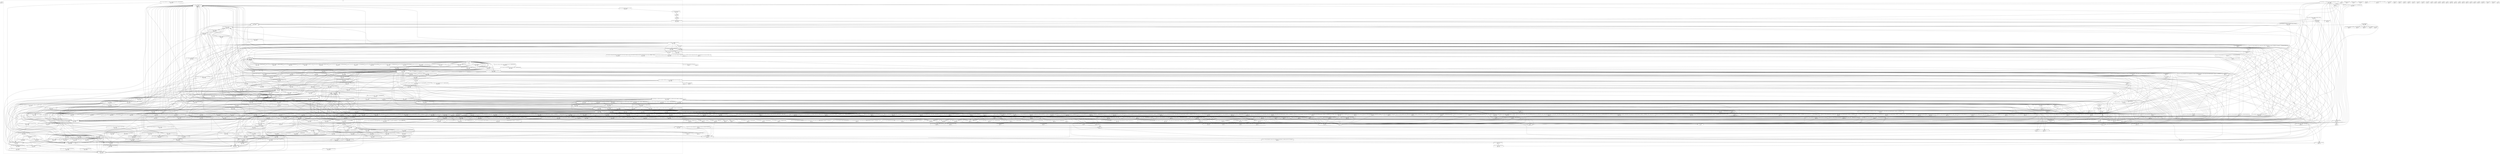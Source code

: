 digraph {
    node [fontname=monospace shape=box]
    0 [label="_init\nmax >= 0\nlocal = ?"]
    1 [label="alloc::raw_vec::RawVec<T,A>::reserve::do_reserve_and_handle::h36e49129a03eb81f\nmax >= 11408\nlocal = 72"]
    2 [label="alloc::raw_vec::RawVec<T,A>::reserve::do_reserve_and_handle::h1c4bd2a6cfea8c97\nmax >= 11408\nlocal = 72"]
    3 [label="alloc::alloc::handle_alloc_error\nmax >= 11408\nlocal = 8"]
    4 [label="alloc::vec::Vec<T,A>::remove::assert_failed\nmax >= 11408\nlocal = 104"]
    5 [label="core::slice::<impl [T]>::copy_from_slice::len_mismatch_fail\nmax >= 11408\nlocal = 104"]
    6 [label="core::str::slice_error_fail\nmax >= 11408\nlocal = 8"]
    7 [label="core::option::expect_failed\nmax >= 11408\nlocal = 8"]
    8 [label="core::slice::index::slice_start_index_len_fail\nmax >= 11408\nlocal = 8"]
    9 [label="core::panicking::panic_fmt\nmax >= 11408\nlocal = 40"]
    10 [label="core::panicking::panic_str_nounwind\nmax >= 11408\nlocal = 104"]
    11 [label="core::panicking::panic_no_unwind\nmax >= 11408\nlocal = 8"]
    12 [label="core::panicking::panic\nmax >= 11408\nlocal = 72"]
    13 [label="core::panicking::panic_bounds_check\nmax >= 11408\nlocal = 104"]
    14 [label="core::slice::index::slice_end_index_len_fail\nmax >= 11408\nlocal = 8"]
    15 [label="core::slice::index::slice_index_order_fail\nmax >= 11408\nlocal = 8"]
    16 [label="core::str::traits::str_index_overflow_fail\nmax >= 11408\nlocal = 56"]
    17 [label="core::result::unwrap_failed\nmax >= 11408\nlocal = 120"]
    18 [label="alloc::raw_vec::RawVec<T,A>::reserve::do_reserve_and_handle::h7c82f202d21c6a81\nmax >= 11408\nlocal = 56"]
    19 [label="alloc::raw_vec::RawVec<T,A>::reserve::do_reserve_and_handle::hac17b197766c3e24\nmax >= 11408\nlocal = 72"]
    20 [label="alloc::raw_vec::RawVec<T,A>::reserve::do_reserve_and_handle::hc50c964d88e1fcd3\nmax >= 11408\nlocal = 72"]
    21 [label="std::sync::once_lock::OnceLock<T>::initialize\nmax >= 11408\nlocal = 40"]
    22 [label="core::slice::sort::heapsort\nmax >= 11408\nlocal = 24"]
    23 [label="core::slice::sort::break_patterns\nmax >= 11408\nlocal = 40"]
    24 [label="core::slice::sort::partial_insertion_sort\nmax >= 11408\nlocal = 72"]
    25 [label="std::sys::common::small_c_string::run_with_cstr_allocating::h47029cc8515edc21\nmax >= 11408\nlocal = 88"]
    26 [label="std::sys::common::small_c_string::run_with_cstr_allocating::h9a3aefaa1af60b79\nmax >= 11408\nlocal = 248"]
    27 [label="std::sys::common::small_c_string::run_with_cstr_allocating::hccb79c6c567336b1\nmax >= 11408\nlocal = 72"]
    28 [label="std::io::buffered::bufwriter::BufWriter<W>::write_all_cold\nmax >= 11408\nlocal = 40"]
    29 [label="std::process::abort\nmax >= 16\nlocal = 8"]
    30 [label="std::sys_common::once::futex::Once::call\nmax >= 11408\nlocal = 184"]
    31 [label="std::thread::ThreadId::new::exhausted\nmax >= 11408\nlocal = 56"]
    32 [label="core::panicking::assert_failed\nmax >= 11408\nlocal = 88"]
    33 [label="std::sys::unix::locks::futex_mutex::Mutex::lock_contended\nmax >= 72\nlocal = 72"]
    34 [label="std::sys::unix::locks::futex_rwlock::RwLock::read_contended\nmax >= 11408\nlocal = 104"]
    35 [label="std::sys::unix::locks::futex_rwlock::RwLock::wake_writer_or_readers\nmax >= 11408\nlocal = 8"]
    36 [label="std::panicking::panic_count::is_zero_slow_path\nmax = 0\nlocal = 0"]
    37 [label="_start\nmax >= 0\nlocal = ?"]
    38 [label="deregister_tm_clones\nmax >= 0\nlocal = ?"]
    39 [label="register_tm_clones\nmax >= 0\nlocal = ?"]
    40 [label="__do_global_dtors_aux\nmax >= 0\nlocal = ?"]
    41 [label="frame_dummy\nmax >= 0\nlocal = ?"]
    42 [label="microcontroller::foo\nmax >= 11464\nlocal = 56"]
    43 [label="main\nmax >= 11528\nlocal = 8"]
    44 [label="microcontroller::__cortex_m_rt_main\nmax >= 11520\nlocal = 56"]
    45 [label="__rust_alloc\nmax >= 8\nlocal = 8"]
    46 [label="__rust_alloc_error_handler\nmax >= 11408\nlocal = 8"]
    47 [label="alloc::raw_vec::RawVec<T,A>::reserve_for_push::h0fe5c4d51fb598af\nmax >= 11408\nlocal = 72"]
    48 [label="alloc::raw_vec::finish_grow::h9110f896855b326d\nmax >= 56\nlocal = 56"]
    49 [label="addr2line::path_push\nmax >= 11408\nlocal = 56"]
    50 [label="alloc::raw_vec::capacity_overflow\nmax >= 11408\nlocal = 56"]
    51 [label="alloc::raw_vec::finish_grow::hc1b85e927d427dc6\nmax >= 56\nlocal = 56"]
    52 [label="alloc::raw_vec::RawVec<T,A>::reserve_for_push::h7f7fb77b57ac68b5\nmax >= 11408\nlocal = 72"]
    53 [label="alloc::alloc::handle_alloc_error::rt_error\nmax >= 11408\nlocal = 8"]
    54 [label="__rg_oom\nmax >= 11408\nlocal = 8"]
    55 [label="alloc::string::String::from_utf8_lossy\nmax >= 11408\nlocal = 152"]
    56 [label="core::fmt::num::<impl core::fmt::LowerHex for u64>::fmt\nmax >= 11408\nlocal = 136"]
    57 [label="<core::cell::BorrowMutError as core::fmt::Debug>::fmt\nmax >= 11408\nlocal = 0"]
    58 [label="core::ffi::c_str::CStr::from_bytes_with_nul\nmax >= 11408\nlocal = 8"]
    59 [label="core::unicode::unicode_data::grapheme_extend::lookup\nmax >= 11408\nlocal = 8"]
    60 [label="core::str::slice_error_fail_rt\nmax >= 11408\nlocal = 216"]
    61 [label="<core::fmt::builders::PadAdapter as core::fmt::Write>::write_str\nmax >= 11408\nlocal = 168"]
    62 [label="core::fmt::Write::write_char::h4bdb9e0bc57a10bb\nmax >= 11408\nlocal = 8"]
    63 [label="core::fmt::Write::write_fmt::h2df8348828b3c4f3\nmax >= 11408\nlocal = 72"]
    64 [label="<&mut W as core::fmt::Write>::write_str::hcd4131971a445834\nmax >= 11408\nlocal = 0"]
    65 [label="<&mut W as core::fmt::Write>::write_char::h98ee350c3e365b6e\nmax >= 11408\nlocal = 8"]
    66 [label="<&mut W as core::fmt::Write>::write_fmt::h89a539141d589008\nmax >= 11408\nlocal = 72"]
    67 [label="core::str::count::do_count_chars\nmax = 48\nlocal = 48"]
    68 [label="<core::num::error::ParseIntError as core::fmt::Debug>::fmt\nmax >= 11408\nlocal = 88"]
    69 [label="core::str::converts::from_utf8\nmax = 24\nlocal = 24"]
    70 [label="<T as core::any::Any>::type_id::h590003a154429f55\nmax = 0\nlocal = 0"]
    71 [label="core::panicking::panic_str\nmax >= 11408\nlocal = 24"]
    72 [label="core::panicking::panic_display\nmax >= 11408\nlocal = 72"]
    73 [label="<core::panic::panic_info::PanicInfo as core::fmt::Display>::fmt\nmax >= 11408\nlocal = 152"]
    74 [label="core::slice::memchr::memchr_aligned\nmax >= 11408\nlocal = 24"]
    75 [label="core::fmt::num::imp::<impl core::fmt::Display for i32>::fmt\nmax >= 11408\nlocal = 56"]
    76 [label="core::fmt::num::imp::<impl core::fmt::Display for u32>::fmt\nmax >= 11408\nlocal = 40"]
    77 [label="core::fmt::num::imp::<impl core::fmt::Display for u64>::fmt\nmax >= 11408\nlocal = 40"]
    78 [label="core::fmt::num::imp::<impl core::fmt::Display for usize>::fmt\nmax >= 11408\nlocal = 40"]
    79 [label="<core::ops::range::Range<Idx> as core::fmt::Debug>::fmt\nmax >= 11408\nlocal = 152"]
    80 [label="core::slice::index::slice_start_index_len_fail_rt\nmax >= 11408\nlocal = 104"]
    81 [label="core::panicking::assert_failed_inner\nmax >= 11408\nlocal = 216"]
    82 [label="core::slice::index::slice_end_index_len_fail_rt\nmax >= 11408\nlocal = 104"]
    83 [label="core::slice::index::slice_index_order_fail_rt\nmax >= 11408\nlocal = 104"]
    84 [label="core::str::pattern::StrSearcher::new\nmax >= 11408\nlocal = 72"]
    85 [label="core::ops::function::FnOnce::call_once\nmax = 0\nlocal = 0"]
    86 [label="core::fmt::write\nmax >= 11408\nlocal = 120"]
    87 [label="<core::fmt::Arguments as core::fmt::Display>::fmt\nmax >= 11408\nlocal = 56"]
    88 [label="core::fmt::Formatter::pad_integral\nmax >= 11408\nlocal = 104"]
    89 [label="core::fmt::Formatter::pad_integral::write_prefix\nmax >= 11408\nlocal = 40"]
    90 [label="core::fmt::Formatter::pad\nmax >= 11408\nlocal = 72"]
    91 [label="<&T as core::fmt::Debug>::fmt::haf905d37ffbff97d\nmax >= 11408\nlocal = 0"]
    92 [label="core::fmt::Formatter::debug_tuple_field1_finish\nmax >= 11408\nlocal = 168"]
    93 [label="<char as core::fmt::Debug>::fmt\nmax >= 11408\nlocal = 56"]
    94 [label="<char as core::fmt::Display>::fmt\nmax >= 11408\nlocal = 8"]
    95 [label="<core::fmt::Error as core::fmt::Debug>::fmt\nmax >= 11408\nlocal = 0"]
    96 [label="<&T as core::fmt::Display>::fmt::h1bbdba98d372c13c\nmax >= 11408\nlocal = 0"]
    97 [label="<&T as core::fmt::Display>::fmt::h9763b0f888de61b9\nmax >= 11408\nlocal = 0"]
    98 [label="<&T as core::fmt::Display>::fmt::hef733b5ff7cff0ba\nmax >= 11408\nlocal = 56"]
    99 [label="core::unicode::printable::is_printable\nmax >= 11408\nlocal = 8"]
    100 [label="core::unicode::printable::check\nmax >= 11408\nlocal = 24"]
    101 [label="<core::str::lossy::Utf8Chunks as core::iter::traits::iterator::Iterator>::next\nmax = 16\nlocal = 16"]
    102 [label="core::ptr::drop_in_place<gimli::read::abbrev::Abbreviation>\nmax >= 0\nlocal = 0"]
    103 [label="gimli::read::unit::allow_section_offset\nmax = 0\nlocal = 0"]
    104 [label="core::ptr::drop_in_place<alloc::collections::btree::mem::replace::PanicGuard>\nmax = 0\nlocal = 0"]
    105 [label="core::ptr::drop_in_place<alloc::boxed::Box<alloc::collections::btree::node::LeafNode<u64,gimli::read::abbrev::Abbreviation>>>\nmax >= 0\nlocal = 0"]
    106 [label="core::ptr::drop_in_place<(u64,gimli::read::abbrev::Abbreviation)>\nmax >= 0\nlocal = 0"]
    107 [label="alloc::raw_vec::finish_grow::h190038aeb7632f38\nmax >= 56\nlocal = 56"]
    108 [label="alloc::raw_vec::RawVec<T,A>::reserve_for_push::hd7d16d8d4127f535\nmax >= 11408\nlocal = 72"]
    109 [label="<gimli::read::abbrev::Attributes as core::ops::deref::Deref>::deref\nmax >= 11408\nlocal = 8"]
    110 [label="miniz_oxide::inflate::core::decompress\nmax >= 11408\nlocal = 280"]
    111 [label="miniz_oxide::inflate::core::apply_match\nmax >= 11408\nlocal = 8"]
    112 [label="miniz_oxide::inflate::core::transfer\nmax >= 11408\nlocal = 24"]
    113 [label="miniz_oxide::inflate::core::init_tree\nmax >= 11408\nlocal = 264"]
    114 [label="panic_unwind::real_imp::panic::exception_cleanup\nmax >= 11552\nlocal = 8"]
    115 [label="core::ptr::drop_in_place<panic_unwind::real_imp::Exception>\nmax >= 11408\nlocal = 24"]
    116 [label="core::ptr::drop_in_place<alloc::boxed::Box<panic_unwind::real_imp::Exception>>\nmax >= 11408\nlocal = 24"]
    117 [label="rustc_demangle::v0::Printer::print_path\nmax >= 11408\nlocal = 152"]
    118 [label="rustc_demangle::v0::Printer::print_backref::hf36512f7f0419140\nmax >= 11408\nlocal = 56"]
    119 [label="rustc_demangle::v0::Printer::print_sep_list::h3a7df39366650a74\nmax >= 11408\nlocal = 40"]
    120 [label="rustc_demangle::v0::Parser::integer_62\nmax = 8\nlocal = 8"]
    121 [label="rustc_demangle::v0::Printer::skipping_printing\nmax >= 11408\nlocal = 24"]
    122 [label="rustc_demangle::v0::Printer::print_type\nmax >= 11408\nlocal = 56"]
    123 [label="rustc_demangle::v0::Parser::namespace\nmax = 0\nlocal = 0"]
    124 [label="rustc_demangle::v0::Parser::disambiguator\nmax = 32\nlocal = 24"]
    125 [label="rustc_demangle::v0::Parser::ident\nmax >= 11408\nlocal = 8"]
    126 [label="<rustc_demangle::v0::Ident as core::fmt::Display>::fmt\nmax >= 11408\nlocal = 632"]
    127 [label="rustc_demangle::v0::Printer::in_binder::hec7719f1ee5b5f14\nmax >= 11408\nlocal = 56"]
    128 [label="rustc_demangle::v0::Printer::print_backref::hc554e4e7d344a4d2\nmax >= 11408\nlocal = 56"]
    129 [label="rustc_demangle::v0::Printer::in_binder::h26a2a4831ba0cb56\nmax >= 11408\nlocal = 56"]
    130 [label="rustc_demangle::v0::Printer::eat\nmax = 0\nlocal = 0"]
    131 [label="rustc_demangle::v0::Printer::print_lifetime_from_index\nmax >= 11408\nlocal = 88"]
    132 [label="rustc_demangle::v0::Printer::print_sep_list::h0e9a7382fb3b688a\nmax >= 11408\nlocal = 40"]
    133 [label="rustc_demangle::v0::Printer::print_const\nmax >= 11408\nlocal = 56"]
    134 [label="rustc_demangle::v0::Printer::print_const_uint\nmax >= 11408\nlocal = 88"]
    135 [label="rustc_demangle::v0::Printer::print_backref::h548e65211749ae9a\nmax >= 11408\nlocal = 56"]
    136 [label="rustc_demangle::v0::Parser::next\nmax = 0\nlocal = 0"]
    137 [label="rustc_demangle::v0::Printer::print_sep_list::h3289e49d30d83dfe\nmax >= 11408\nlocal = 120"]
    138 [label="rustc_demangle::v0::Printer::print_sep_list::h93b8929ddd17de71\nmax >= 11408\nlocal = 40"]
    139 [label="rustc_demangle::v0::Printer::print_sep_list::h59cbeb4875f8cedc\nmax >= 11408\nlocal = 40"]
    140 [label="rustc_demangle::v0::Printer::print_const_str_literal\nmax >= 11408\nlocal = 120"]
    141 [label="rustc_demangle::v0::Parser::hex_nibbles\nmax >= 11408\nlocal = 8"]
    142 [label="rustc_demangle::v0::HexNibbles::try_parse_uint\nmax >= 11408\nlocal = 232"]
    143 [label="rustc_demangle::v0::Printer::print_quoted_escaped_chars\nmax >= 11408\nlocal = 72"]
    144 [label="<core::iter::sources::from_fn::FromFn<F> as core::iter::traits::iterator::Iterator>::next\nmax >= 11408\nlocal = 168"]
    145 [label="core::str::count::count_chars\nmax = 48\nlocal = 0"]
    146 [label="rustc_demangle::v0::Printer::print_dyn_trait\nmax >= 11408\nlocal = 120"]
    147 [label="rustc_demangle::v0::Printer::print_path_maybe_open_generics\nmax >= 11408\nlocal = 72"]
    148 [label="rustc_demangle::v0::Printer::print_generic_arg\nmax >= 11408\nlocal = 40"]
    149 [label="rustc_demangle::v0::Printer::print_type::{{closure}}\nmax >= 11408\nlocal = 200"]
    150 [label="core::str::iter::SplitInternal<P>::next\nmax >= 11408\nlocal = 72"]
    151 [label="<() as core::fmt::Debug>::fmt\nmax >= 11408\nlocal = 0"]
    152 [label="<&T as core::fmt::Display>::fmt::h9e258ba42fb59b6a\nmax >= 11408\nlocal = 168"]
    153 [label="<rustc_demangle::SizeLimitExhausted as core::fmt::Debug>::fmt\nmax >= 11408\nlocal = 0"]
    154 [label="<&mut W as core::fmt::Write>::write_str::hecbb674d2aa2ba65\nmax >= 11408\nlocal = 0"]
    155 [label="<&mut W as core::fmt::Write>::write_char::h7c8ae46f106cbadf\nmax >= 11408\nlocal = 8"]
    156 [label="<&mut W as core::fmt::Write>::write_fmt::h05bc94fe4bdf202b\nmax >= 11408\nlocal = 72"]
    157 [label="<&T as core::fmt::Debug>::fmt::h26e0507552ebe7a6\nmax >= 11408\nlocal = 136"]
    158 [label="<&T as core::fmt::Debug>::fmt::h26fc9e5d8c068b49\nmax >= 11408\nlocal = 120"]
    159 [label="<&mut T as core::fmt::Debug>::fmt\nmax >= 11408\nlocal = 168"]
    160 [label="alloc::collections::btree::search::<impl alloc::collections::btree::node::NodeRef<BorrowType,K,V,alloc::collections::btree::node::marker::LeafOrInternal>>::search_tree\nmax = 0\nlocal = 0"]
    161 [label="alloc::raw_vec::RawVec<T,A>::allocate_in\nmax >= 11408\nlocal = 24"]
    162 [label="alloc::raw_vec::RawVec<T,A>::reserve_for_push::h0b2d41189b825f5e\nmax >= 11408\nlocal = 72"]
    163 [label="alloc::raw_vec::RawVec<T,A>::reserve_for_push::h0cca32ac08a6250b\nmax >= 11408\nlocal = 72"]
    164 [label="alloc::raw_vec::RawVec<T,A>::reserve_for_push::h0da710bae1a09a5d\nmax >= 11408\nlocal = 72"]
    165 [label="alloc::raw_vec::RawVec<T,A>::reserve_for_push::h26ca01d2a920031e\nmax >= 11408\nlocal = 72"]
    166 [label="alloc::raw_vec::RawVec<T,A>::reserve_for_push::h3781c4658f7a3cbb\nmax >= 11408\nlocal = 72"]
    167 [label="alloc::raw_vec::RawVec<T,A>::reserve_for_push::h4bac86e8d2af1316\nmax >= 11408\nlocal = 72"]
    168 [label="alloc::raw_vec::RawVec<T,A>::reserve_for_push::h57cd82e963fcca36\nmax >= 11480\nlocal = 72"]
    169 [label="alloc::raw_vec::RawVec<T,A>::reserve_for_push::h657ebd7e04ce54e2\nmax >= 11408\nlocal = 72"]
    170 [label="alloc::raw_vec::RawVec<T,A>::reserve_for_push::hb5dd487f8e23b19a\nmax >= 11408\nlocal = 72"]
    171 [label="alloc::raw_vec::RawVec<T,A>::reserve_for_push::hb7fcd15b842ce237\nmax >= 11408\nlocal = 72"]
    172 [label="alloc::raw_vec::RawVec<T,A>::reserve_for_push::hd623e7b8b2d427de\nmax >= 11408\nlocal = 72"]
    173 [label="core::option::Option<&T>::cloned\nmax = 0\nlocal = 0"]
    174 [label="gimli::read::aranges::DebugAranges<R>::header\nmax = 144\nlocal = 24"]
    175 [label="gimli::read::aranges::ArangeHeader<R,Offset>::parse\nmax = 120\nlocal = 88"]
    176 [label="gimli::read::aranges::ArangeEntryIter<R>::next\nmax = 104\nlocal = 88"]
    177 [label="std::backtrace_rs::symbolize::gimli::stash::Stash::allocate\nmax >= 11408\nlocal = 40"]
    178 [label="alloc::sync::Arc<T>::drop_slow::h05c3d540325ac690\nmax >= 8\nlocal = 8"]
    179 [label="alloc::sync::Arc<T>::drop_slow::h283671f02b6246d7\nmax >= 0\nlocal = 0"]
    180 [label="core::ptr::drop_in_place<std::io::error::Error>::h64d1dcbb94c646a0.1168\nmax >= 11408\nlocal = 24"]
    181 [label="alloc::alloc::box_free::h41901c19036f3af5.1169\nmax >= 0\nlocal = 0"]
    182 [label="alloc::sync::Arc<T>::drop_slow::hdf26ee12f52b1480\nmax >= 8\nlocal = 8"]
    183 [label="alloc::sync::Arc<T>::drop_slow::he11561cbe4432cdf\nmax >= 8\nlocal = 8"]
    184 [label="<std::io::stdio::StdoutRaw as std::io::Write>::write_all\nmax >= 11408\nlocal = 56"]
    185 [label="core::ptr::drop_in_place<core::cell::RefMut<std::io::buffered::linewriter::LineWriter<std::io::stdio::StdoutRaw>>>\nmax = 0\nlocal = 0"]
    186 [label="core::ptr::drop_in_place<std::io::stdio::StdoutLock>\nmax >= 0\nlocal = 0"]
    187 [label="core::ptr::drop_in_place<std::io::Write::write_fmt::Adapter<std::io::stdio::StdoutLock>>\nmax >= 11408\nlocal = 24"]
    188 [label="std::io::stdio::_print\nmax >= 11408\nlocal = 168"]
    189 [label="std::sys::unix::fs::try_statx\nmax >= 296\nlocal = 296"]
    190 [label="std::sys::unix::fs::File::open_c\nmax >= 56\nlocal = 56"]
    191 [label="<T as core::any::Any>::type_id::h14df34c32cea24a7\nmax = 0\nlocal = 0"]
    192 [label="<*mut T as core::fmt::Debug>::fmt\nmax >= 11408\nlocal = 168"]
    193 [label="core::ptr::drop_in_place<gimli::read::abbrev::Attributes>\nmax >= 0\nlocal = 0"]
    194 [label="core::ptr::drop_in_place<gimli::read::abbrev::Abbreviations>\nmax >= 11408\nlocal = 40"]
    195 [label="std::path::Components::as_path\nmax >= 11408\nlocal = 200"]
    196 [label="std::path::Components::include_cur_dir\nmax >= 11408\nlocal = 8"]
    197 [label="std::path::Components::parse_next_component_back\nmax >= 11408\nlocal = 40"]
    198 [label="<std::path::Components as core::iter::traits::iterator::Iterator>::next\nmax >= 11408\nlocal = 72"]
    199 [label="<std::path::Components as core::iter::traits::double_ended::DoubleEndedIterator>::next_back\nmax >= 11408\nlocal = 216"]
    200 [label="std::path::PathBuf::push::h1a9bf8079e137fee\nmax >= 11408\nlocal = 8"]
    201 [label="std::path::PathBuf::push::h7d8b24751c771554\nmax >= 11408\nlocal = 8"]
    202 [label="std::path::PathBuf::push::hb5fa75d5c04ed561\nmax >= 11408\nlocal = 40"]
    203 [label="std::path::Path::parent\nmax >= 11408\nlocal = 120"]
    204 [label="std::path::Path::_strip_prefix\nmax >= 11408\nlocal = 392"]
    205 [label="std::path::Path::is_file\nmax >= 11408\nlocal = 200"]
    206 [label="std::path::Path::is_dir\nmax >= 11408\nlocal = 200"]
    207 [label="<std::path::StripPrefixError as core::fmt::Debug>::fmt\nmax >= 11408\nlocal = 8"]
    208 [label="core::iter::traits::iterator::Iterator::eq\nmax >= 11408\nlocal = 328"]
    209 [label="core::slice::sort::recurse\nmax >= 11408\nlocal = 456"]
    210 [label="core::ptr::drop_in_place<core::slice::sort::CopyOnDrop<std::backtrace_rs::symbolize::gimli::elf::ParsedSym>>\nmax = 0\nlocal = 0"]
    211 [label="std::alloc::default_alloc_error_hook\nmax >= 11408\nlocal = 104"]
    212 [label="rust_oom\nmax >= 11408\nlocal = 8"]
    213 [label="core::ops::function::FnOnce::call_once{{vtable.shim}}::hfd390df0392dbf23\nmax >= 11408\nlocal = 0"]
    214 [label="std::sys_common::backtrace::_print_fmt::{{closure}}::hbd8899d336e1d05a\nmax >= 11408\nlocal = 184"]
    215 [label="core::ptr::drop_in_place<std::backtrace_rs::print::BacktraceFrameFmt>\nmax = 0\nlocal = 0"]
    216 [label="std::sys_common::backtrace::_print_fmt::{{closure}}::{{closure}}\nmax >= 11408\nlocal = 232"]
    217 [label="core::str::pattern::Pattern::is_contained_in\nmax >= 11408\nlocal = 184"]
    218 [label="std::backtrace_rs::symbolize::SymbolName::new\nmax >= 11408\nlocal = 216"]
    219 [label="<std::backtrace_rs::symbolize::SymbolName as core::fmt::Display>::fmt\nmax >= 11408\nlocal = 152"]
    220 [label="core::ptr::drop_in_place<alloc::vec::Vec<(gimli::common::DebugInfoOffset,gimli::common::DebugArangesOffset)>>\nmax >= 0\nlocal = 0"]
    221 [label="core::ptr::drop_in_place<alloc::vec::Vec<addr2line::LineSequence>>\nmax >= 40\nlocal = 40"]
    222 [label="core::ptr::drop_in_place<alloc::vec::Vec<addr2line::UnitRange>>\nmax >= 0\nlocal = 0"]
    223 [label="<&T as core::fmt::Debug>::fmt::hc84caef91f0d3073\nmax >= 11408\nlocal = 136"]
    224 [label="<&T as core::fmt::Debug>::fmt::hd209bfa036161cba\nmax >= 11408\nlocal = 0"]
    225 [label="gimli::read::rnglists::RangeLists<R>::get_offset\nmax = 80\nlocal = 56"]
    226 [label="gimli::read::rnglists::RngListIter<R>::next\nmax = 144\nlocal = 104"]
    227 [label="object::read::util::StringTable<R>::get\nmax = 0\nlocal = 0"]
    228 [label="std::io::Write::write_fmt\nmax >= 11408\nlocal = 88"]
    229 [label="core::ptr::drop_in_place<alloc::ffi::c_str::CString>\nmax >= 0\nlocal = 0"]
    230 [label="<std::io::error::Error as core::fmt::Display>::fmt\nmax >= 11408\nlocal = 264"]
    231 [label="<alloc::string::String as core::fmt::Display>::fmt\nmax >= 11408\nlocal = 0"]
    232 [label="std::io::Write::write_all\nmax >= 11408\nlocal = 56"]
    233 [label="std::backtrace_rs::backtrace::libunwind::trace::trace_fn\nmax >= 11448\nlocal = 40"]
    234 [label="gimli::read::dwarf::Dwarf<R>::attr_string\nmax = 80\nlocal = 56"]
    235 [label="core::ptr::drop_in_place<alloc::sync::ArcInner<gimli::read::dwarf::Dwarf<gimli::read::endian_slice::EndianSlice<gimli::endianity::LittleEndian>>>>\nmax >= 8\nlocal = 0"]
    236 [label="<alloc::collections::btree::map::BTreeMap<K,V,A> as core::ops::drop::Drop>::drop\nmax >= 11408\nlocal = 72"]
    237 [label="addr2line::ResUnit<R>::render_file\nmax >= 11408\nlocal = 168"]
    238 [label="core::ptr::drop_in_place<alloc::borrow::Cow<str>>\nmax >= 0\nlocal = 0"]
    239 [label="addr2line::ResDwarf<R>::parse\nmax >= 11408\nlocal = 3592"]
    240 [label="core::ptr::drop_in_place<alloc::raw_vec::RawVec<addr2line::ResUnit<gimli::read::endian_slice::EndianSlice<gimli::endianity::LittleEndian>>>>\nmax >= 0\nlocal = 0"]
    241 [label="core::ptr::drop_in_place<core::option::Option<gimli::read::line::IncompleteLineProgram<gimli::read::endian_slice::EndianSlice<gimli::endianity::LittleEndian>,usize>>>\nmax >= 8\nlocal = 8"]
    242 [label="core::ptr::drop_in_place<gimli::read::dwarf::Unit<gimli::read::endian_slice::EndianSlice<gimli::endianity::LittleEndian>,usize>>\nmax >= 11408\nlocal = 40"]
    243 [label="core::ptr::drop_in_place<addr2line::lazy::LazyCell<core::result::Result<addr2line::Lines,gimli::read::Error>>>\nmax >= 40\nlocal = 40"]
    244 [label="core::ptr::drop_in_place<addr2line::ResUnit<gimli::read::endian_slice::EndianSlice<gimli::endianity::LittleEndian>>>\nmax >= 11408\nlocal = 24"]
    245 [label="core::ptr::drop_in_place<alloc::vec::Vec<addr2line::ResUnit<gimli::read::endian_slice::EndianSlice<gimli::endianity::LittleEndian>>>>\nmax >= 11408\nlocal = 40"]
    246 [label="core::ptr::drop_in_place<alloc::sync::Arc<gimli::read::dwarf::Dwarf<gimli::read::endian_slice::EndianSlice<gimli::endianity::LittleEndian>>>>\nmax >= 8\nlocal = 0"]
    247 [label="core::ptr::drop_in_place<addr2line::lazy::LazyCell<core::result::Result<addr2line::function::Functions<gimli::read::endian_slice::EndianSlice<gimli::endianity::LittleEndian>>,gimli::read::Error>>>\nmax >= 40\nlocal = 40"]
    248 [label="std::sys::unix::decode_error_kind\nmax = 0\nlocal = 0"]
    249 [label="std::sys::unix::abort_internal\nmax >= 8\nlocal = 8"]
    250 [label="std::backtrace_rs::symbolize::gimli::libs_dl_iterate_phdr::callback\nmax >= 11968\nlocal = 488"]
    251 [label="core::ptr::drop_in_place<std::backtrace_rs::symbolize::gimli::Library>\nmax >= 8\nlocal = 8"]
    252 [label="<&mut W as core::fmt::Write>::write_str::hd54d1e20174fb8dc\nmax >= 11408\nlocal = 40"]
    253 [label="<&mut W as core::fmt::Write>::write_char::h4821b38a2819c707\nmax >= 11408\nlocal = 40"]
    254 [label="<&mut W as core::fmt::Write>::write_fmt::h9c726c3aad019d12\nmax >= 11408\nlocal = 72"]
    255 [label="alloc::ffi::c_str::CString::new\nmax >= 11408\nlocal = 136"]
    256 [label="gimli::read::addr::DebugAddr<R>::get_address\nmax = 40\nlocal = 24"]
    257 [label="core::ptr::drop_in_place<alloc::vec::Vec<&addr2line::function::InlinedFunction<gimli::read::endian_slice::EndianSlice<gimli::endianity::LittleEndian>>>>\nmax >= 0\nlocal = 0"]
    258 [label="addr2line::function::Function<R>::parse_children\nmax >= 11408\nlocal = 440"]
    259 [label="addr2line::function::name_attr\nmax >= 11408\nlocal = 24"]
    260 [label="core::ptr::drop_in_place<alloc::boxed::Box<[addr2line::function::InlinedFunction<gimli::read::endian_slice::EndianSlice<gimli::endianity::LittleEndian>>]>>\nmax >= 0\nlocal = 0"]
    261 [label="core::ptr::drop_in_place<alloc::vec::Vec<addr2line::function::InlinedFunction<gimli::read::endian_slice::EndianSlice<gimli::endianity::LittleEndian>>>>\nmax >= 0\nlocal = 0"]
    262 [label="addr2line::function::name_entry\nmax >= 11408\nlocal = 232"]
    263 [label="core::ptr::drop_in_place<(gimli::read::unit::UnitOffset,addr2line::lazy::LazyCell<core::result::Result<addr2line::function::Function<gimli::read::endian_slice::EndianSlice<gimli::endianity::LittleEndian>>,gimli::read::Error>>)>\nmax >= 8\nlocal = 8"]
    264 [label="core::ptr::drop_in_place<alloc::boxed::Box<[(gimli::read::unit::UnitOffset,addr2line::lazy::LazyCell<core::result::Result<addr2line::function::Function<gimli::read::endian_slice::EndianSlice<gimli::endianity::LittleEndian>>,gimli::read::Error>>)]>>\nmax >= 40\nlocal = 40"]
    265 [label="core::ptr::drop_in_place<alloc::vec::Vec<(gimli::read::unit::UnitOffset,addr2line::lazy::LazyCell<core::result::Result<addr2line::function::Function<gimli::read::endian_slice::EndianSlice<gimli::endianity::LittleEndian>>,gimli::read::Error>>)>>\nmax >= 40\nlocal = 40"]
    266 [label="core::ptr::drop_in_place<alloc::string::String>::h9d8d742738c70de6.1693\nmax >= 0\nlocal = 0"]
    267 [label="__rust_drop_panic\nmax >= 11544\nlocal = 136"]
    268 [label="core::ptr::drop_in_place<core::option::Option<std::thread::Thread>>\nmax >= 8\nlocal = 0"]
    269 [label="std::panicking::default_hook::{{closure}}\nmax >= 11408\nlocal = 136"]
    270 [label="rust_begin_unwind\nmax >= 11408\nlocal = 24"]
    271 [label="<std::panicking::begin_panic_handler::PanicPayload as core::panic::BoxMeUp>::take_box\nmax >= 11408\nlocal = 104"]
    272 [label="<T as core::any::Any>::type_id::h513d4183332ce029\nmax = 0\nlocal = 0"]
    273 [label="<std::panicking::begin_panic_handler::PanicPayload as core::panic::BoxMeUp>::get\nmax >= 11408\nlocal = 88"]
    274 [label="<std::panicking::begin_panic_handler::StrPanicPayload as core::panic::BoxMeUp>::take_box\nmax >= 11408\nlocal = 24"]
    275 [label="<std::panicking::begin_panic_handler::StrPanicPayload as core::panic::BoxMeUp>::get\nmax = 0\nlocal = 0"]
    276 [label="std::panicking::rust_panic_with_hook\nmax >= 11408\nlocal = 216"]
    277 [label="rust_panic\nmax >= 11408\nlocal = 200"]
    278 [label="core::ptr::drop_in_place<core::result::Result<(),std::io::error::Error>>::h9dd02d4b64d2d1a9.1741\nmax >= 11408\nlocal = 24"]
    279 [label="core::ptr::drop_in_place<std::sync::rwlock::RwLockReadGuard<std::panicking::Hook>>\nmax >= 11408\nlocal = 0"]
    280 [label="std::sys_common::thread_local_key::StaticKey::lazy_init\nmax >= 11408\nlocal = 136"]
    281 [label="gimli::read::unit::parse_attribute\nmax = 120\nlocal = 88"]
    282 [label="rust_eh_personality\nmax >= 11648\nlocal = 200"]
    283 [label="gimli::read::reader::Reader::read_address\nmax = 16\nlocal = 16"]
    284 [label="gimli::read::reader::Reader::read_word\nmax = 24\nlocal = 24"]
    285 [label="gimli::read::reader::Reader::read_sized_offset\nmax = 32\nlocal = 32"]
    286 [label="gimli::read::reader::Reader::read_u64\nmax = 16\nlocal = 16"]
    287 [label="gimli::read::reader::Reader::read_u32\nmax = 0\nlocal = 0"]
    288 [label="core::ops::function::FnOnce::call_once{{vtable.shim}}::hd66d4a676c3452b5\nmax >= 0\nlocal = 0"]
    289 [label="std::personality::gcc::find_eh_action::{{closure}}::haabd84ecbc0576b8\nmax >= 0\nlocal = 0"]
    290 [label="core::ops::function::FnOnce::call_once{{vtable.shim}}::h3700ccefac5a1281\nmax >= 0\nlocal = 0"]
    291 [label="std::personality::gcc::find_eh_action::{{closure}}::h7567ad8eef15ec41\nmax >= 0\nlocal = 0"]
    292 [label="gimli::read::unit::Attribute<R>::value\nmax = 24\nlocal = 24"]
    293 [label="gimli::read::unit::AttributeValue<R,Offset>::u8_value\nmax = 0\nlocal = 0"]
    294 [label="gimli::read::unit::AttributeValue<R,Offset>::udata_value\nmax = 0\nlocal = 0"]
    295 [label="gimli::read::unit::AttributeValue<R,Offset>::u16_value\nmax = 0\nlocal = 0"]
    296 [label="gimli::read::reader::Reader::read_initial_length\nmax = 32\nlocal = 32"]
    297 [label="gimli::read::unit::parse_type_signature\nmax = 24\nlocal = 24"]
    298 [label="gimli::read::unit::parse_dwo_id\nmax = 32\nlocal = 32"]
    299 [label="gimli::read::reader::Reader::read_uleb128\nmax = 24\nlocal = 24"]
    300 [label="std::io::buffered::bufwriter::BufWriter<W>::flush_buf\nmax >= 11408\nlocal = 72"]
    301 [label="core::ptr::drop_in_place<std::io::buffered::bufwriter::BufWriter<W>::flush_buf::BufGuard>\nmax >= 11408\nlocal = 24"]
    302 [label="std::backtrace_rs::symbolize::gimli::elf::Object::parse\nmax >= 11408\nlocal = 232"]
    303 [label="object::read::elf::section::SectionTable<Elf,R>::symbols\nmax = 88\nlocal = 88"]
    304 [label="std::backtrace_rs::symbolize::gimli::elf::Object::section\nmax >= 11408\nlocal = 11112"]
    305 [label="std::backtrace_rs::symbolize::gimli::elf::decompress_zlib\nmax >= 11408\nlocal = 11064"]
    306 [label="std::backtrace_rs::symbolize::gimli::elf::Object::build_id\nmax >= 56\nlocal = 56"]
    307 [label="core::ptr::drop_in_place<std::path::PathBuf>::h897ad4d490c070e9.1831\nmax >= 0\nlocal = 0"]
    308 [label="std::backtrace_rs::symbolize::gimli::elf::locate_build_id\nmax >= 11408\nlocal = 88"]
    309 [label="std::sys_common::thread_info::THREAD_INFO::__getit::destroy\nmax >= 8\nlocal = 0"]
    310 [label="core::ptr::drop_in_place<core::cell::RefMut<core::option::Option<std::sys_common::thread_info::ThreadInfo>>>::h4eb2ab8d2ab7e855.1906\nmax = 0\nlocal = 0"]
    311 [label="std::sys::unix::os::getenv\nmax >= 11408\nlocal = 424"]
    312 [label="core::ptr::drop_in_place<std::sys_common::once::futex::CompletionGuard>\nmax >= 0\nlocal = 0"]
    313 [label="gimli::read::line::FileEntryFormat::parse\nmax >= 11408\nlocal = 120"]
    314 [label="core::ptr::drop_in_place<alloc::vec::Vec<gimli::read::unit::AttributeValue<gimli::read::endian_slice::EndianSlice<gimli::endianity::LittleEndian>,usize>>>::h0ae73c2e6f7f8099.1973\nmax >= 0\nlocal = 0"]
    315 [label="gimli::read::line::parse_attribute\nmax = 80\nlocal = 56"]
    316 [label="core::ptr::drop_in_place<alloc::vec::Vec<gimli::read::line::FileEntry<gimli::read::endian_slice::EndianSlice<gimli::endianity::LittleEndian>,usize>>>::h04a6fa94f87a083d.1975\nmax >= 0\nlocal = 0"]
    317 [label="core::ptr::drop_in_place<alloc::vec::Vec<gimli::read::line::FileEntryFormat>>::h779033746667d458.1978\nmax >= 0\nlocal = 0"]
    318 [label="object::read::elf::section::SectionHeader::data_as_array\nmax = 0\nlocal = 0"]
    319 [label="core::ptr::drop_in_place<alloc::sync::Arc<core::mem::maybe_uninit::MaybeUninit<std::thread::Inner>>>\nmax >= 0\nlocal = 0"]
    320 [label="core::ptr::drop_in_place<core::option::Option<alloc::ffi::c_str::CString>>\nmax >= 0\nlocal = 0"]
    321 [label="std::backtrace_rs::print::BacktraceFrameFmt::print_raw_with_column\nmax >= 11408\nlocal = 328"]
    322 [label="core::fmt::Write::write_char::h855f4bdd2d54022f\nmax >= 11408\nlocal = 8"]
    323 [label="<std::io::Write::write_fmt::Adapter<T> as core::fmt::Write>::write_str::h5896d798222fea81\nmax >= 11408\nlocal = 88"]
    324 [label="core::fmt::Write::write_char::h9ca218c5c9e27cb2\nmax >= 11408\nlocal = 8"]
    325 [label="<std::io::Write::write_fmt::Adapter<T> as core::fmt::Write>::write_str::h363a448ba93bc39f\nmax >= 11408\nlocal = 40"]
    326 [label="core::fmt::Write::write_fmt::h05f7d18cc1b9d686\nmax >= 11408\nlocal = 72"]
    327 [label="<&mut W as core::fmt::Write>::write_str::h7b7a2d82e08d8e20\nmax >= 11408\nlocal = 0"]
    328 [label="<&mut W as core::fmt::Write>::write_char::h33447aaa838ec07c\nmax >= 11408\nlocal = 8"]
    329 [label="<&mut W as core::fmt::Write>::write_fmt::h443be5306ffbfc2d\nmax >= 11408\nlocal = 72"]
    330 [label="core::fmt::Write::write_fmt::h2ad4d2a7da9a985d\nmax >= 11408\nlocal = 72"]
    331 [label="core::ptr::drop_in_place<&mut std::io::Write::write_fmt::Adapter<std::io::stdio::StdoutLock>>\nmax = 0\nlocal = 0"]
    332 [label="<&mut W as core::fmt::Write>::write_str::h852bb0652581f04f\nmax >= 11408\nlocal = 0"]
    333 [label="<&mut W as core::fmt::Write>::write_char::hb6224e1f4d1bccd5\nmax >= 11408\nlocal = 8"]
    334 [label="<&mut W as core::fmt::Write>::write_fmt::hdf1feb44f60c871e\nmax >= 11408\nlocal = 72"]
    335 [label="alloc::vec::Vec<T,A>::shrink_to_fit\nmax >= 11408\nlocal = 24"]
    336 [label="core::ptr::drop_in_place<alloc::vec::Vec<(gimli::read::unit::UnitOffset,addr2line::lazy::LazyCell<core::result::Result<addr2line::function::Function<gimli::read::endian_slice::EndianSlice<gimli::endianity::LittleEndian>>,gimli::read::Error>>)>>::h3f21971b4386e9f5.2110\nmax >= 40\nlocal = 40"]
    337 [label="core::ptr::drop_in_place<alloc::vec::Vec<addr2line::LineSequence>>::h40082f6e1bf1e25f.2120\nmax >= 40\nlocal = 40"]
    338 [label="core::ptr::drop_in_place<alloc::vec::Vec<alloc::string::String>>\nmax >= 40\nlocal = 40"]
    339 [label="core::ptr::drop_in_place<(usize,std::backtrace_rs::symbolize::gimli::Mapping)>\nmax >= 11408\nlocal = 40"]
    340 [label="core::ptr::drop_in_place<addr2line::ResDwarf<gimli::read::endian_slice::EndianSlice<gimli::endianity::LittleEndian>>>\nmax >= 11408\nlocal = 56"]
    341 [label="core::ptr::drop_in_place<std::backtrace_rs::symbolize::gimli::elf::Object>\nmax >= 0\nlocal = 0"]
    342 [label="core::ptr::drop_in_place<std::backtrace_rs::symbolize::gimli::mmap::Mmap>::ha3b3c0587aa023d4.2126\nmax >= 0\nlocal = 0"]
    343 [label="core::ptr::drop_in_place<std::backtrace_rs::symbolize::gimli::stash::Stash>\nmax >= 40\nlocal = 40"]
    344 [label="core::ptr::drop_in_place<addr2line::ResUnit<gimli::read::endian_slice::EndianSlice<gimli::endianity::LittleEndian>>>::h7cb615f7c69ef49a.2128\nmax >= 11408\nlocal = 40"]
    345 [label="core::ptr::drop_in_place<core::option::Option<alloc::boxed::Box<addr2line::ResDwarf<gimli::read::endian_slice::EndianSlice<gimli::endianity::LittleEndian>>>>>\nmax >= 11408\nlocal = 24"]
    346 [label="alloc::alloc::box_free\nmax >= 0\nlocal = 0"]
    347 [label="std::sys::unix::args::imp::ARGV_INIT_ARRAY::init_wrapper\nmax = 0\nlocal = 0"]
    348 [label="<&T as core::fmt::Display>::fmt::h8048695e3a14bee2\nmax >= 11408\nlocal = 104"]
    349 [label="addr2line::lazy::LazyCell<T>::borrow_with\nmax >= 11408\nlocal = 824"]
    350 [label="core::ptr::drop_in_place<gimli::read::line::LineRows<gimli::read::endian_slice::EndianSlice<gimli::endianity::LittleEndian>,gimli::read::line::IncompleteLineProgram<gimli::read::endian_slice::EndianSlice<gimli::endianity::LittleEndian>,usize>,usize>>\nmax >= 8\nlocal = 8"]
    351 [label="core::ptr::drop_in_place<alloc::boxed::Box<[alloc::string::String]>>\nmax >= 40\nlocal = 40"]
    352 [label="core::ptr::drop_in_place<alloc::vec::Vec<alloc::string::String>>::hb0405737645f1064.2477\nmax >= 40\nlocal = 40"]
    353 [label="std::sys_common::backtrace::print\nmax >= 11408\nlocal = 104"]
    354 [label="<std::sys_common::backtrace::_print::DisplayBacktrace as core::fmt::Display>::fmt\nmax >= 11408\nlocal = 216"]
    355 [label="core::ptr::drop_in_place<std::sync::mutex::MutexGuard<()>>::h0fe1487529248e3b.2533\nmax >= 8\nlocal = 8"]
    356 [label="core::ptr::drop_in_place<std::sys_common::backtrace::_print_fmt::{{closure}}>\nmax >= 0\nlocal = 0"]
    357 [label="core::ops::function::FnOnce::call_once{{vtable.shim}}::hca526887d46ed0f8\nmax >= 11408\nlocal = 40"]
    358 [label="std::sys_common::backtrace::_print_fmt::{{closure}}::h67ce2413ceda375b\nmax >= 11408\nlocal = 24"]
    359 [label="std::sys_common::backtrace::output_filename\nmax >= 11408\nlocal = 152"]
    360 [label="std::sys_common::backtrace::__rust_end_short_backtrace\nmax >= 11408\nlocal = 24"]
    361 [label="std::panicking::begin_panic_handler::{{closure}}\nmax >= 11408\nlocal = 40"]
    362 [label="core::ptr::drop_in_place<std::panicking::begin_panic_handler::PanicPayload>\nmax >= 0\nlocal = 0"]
    363 [label="std::personality::dwarf::eh::read_encoded_pointer\nmax >= 11448\nlocal = 40"]
    364 [label="std::sys::unix::os_str::Slice::to_owned\nmax >= 11408\nlocal = 56"]
    365 [label="std::backtrace_rs::symbolize::gimli::resolve\nmax >= 11408\nlocal = 1576"]
    366 [label="std::backtrace_rs::symbolize::gimli::mmap\nmax >= 11408\nlocal = 488"]
    367 [label="std::backtrace_rs::symbolize::gimli::elf::<impl std::backtrace_rs::symbolize::gimli::Mapping>::new_debug\nmax >= 11408\nlocal = 1032"]
    368 [label="std::backtrace_rs::symbolize::gimli::Context::new\nmax >= 11408\nlocal = 952"]
    369 [label="core::ptr::drop_in_place<std::backtrace_rs::symbolize::gimli::stash::Stash>::h385a818189277027.2569\nmax >= 40\nlocal = 40"]
    370 [label="core::ptr::drop_in_place<std::backtrace_rs::symbolize::gimli::Mapping>\nmax >= 11408\nlocal = 40"]
    371 [label="core::ptr::drop_in_place<addr2line::FrameIter<gimli::read::endian_slice::EndianSlice<gimli::endianity::LittleEndian>>>\nmax >= 0\nlocal = 0"]
    372 [label="core::ptr::drop_in_place<addr2line::ResDwarf<gimli::read::endian_slice::EndianSlice<gimli::endianity::LittleEndian>>>::hc53872cbc43e0b17.2573\nmax >= 11408\nlocal = 56"]
    373 [label="core::ptr::drop_in_place<core::option::Option<alloc::boxed::Box<addr2line::ResDwarf<gimli::read::endian_slice::EndianSlice<gimli::endianity::LittleEndian>>>>>::hfb0daf62f0861b86.2578\nmax >= 11408\nlocal = 24"]
    374 [label="core::ptr::drop_in_place<gimli::read::dwarf::Dwarf<gimli::read::endian_slice::EndianSlice<gimli::endianity::LittleEndian>>>\nmax >= 8\nlocal = 0"]
    375 [label="core::ptr::drop_in_place<std::path::PathBuf>::h897ad4d490c070e9.2581\nmax >= 0\nlocal = 0"]
    376 [label="core::ptr::drop_in_place<std::fs::File>::hdbfa048f9323818f.2582\nmax >= 0\nlocal = 0"]
    377 [label="std::fs::metadata\nmax >= 11408\nlocal = 792"]
    378 [label="std::fs::canonicalize\nmax >= 11408\nlocal = 456"]
    379 [label="std::sys_common::thread_local_dtor::register_dtor_fallback::run_dtors\nmax >= 11408\nlocal = 56"]
    380 [label="__rust_probestack\nmax >= 0\nlocal = ?"]
    381 [label="__floatuntisf\nmax = 0\nlocal = 0"]
    382 [label="__floatuntidf\nmax = 0\nlocal = 0"]
    383 [label="__floattisf\nmax = 0\nlocal = 0"]
    384 [label="__floattidf\nmax = 0\nlocal = 0"]
    385 [label="__fixunssfdi\nmax = 0\nlocal = 0"]
    386 [label="__fixunssfti\nmax = 0\nlocal = 0"]
    387 [label="__fixunsdfdi\nmax = 0\nlocal = 0"]
    388 [label="__fixunsdfti\nmax = 0\nlocal = 0"]
    389 [label="__fixsfti\nmax = 0\nlocal = 0"]
    390 [label="__fixdfti\nmax = 0\nlocal = 0"]
    391 [label="__powisf2\nmax = 0\nlocal = 0"]
    392 [label="__powidf2\nmax = 0\nlocal = 0"]
    393 [label="__multi3\nmax = 0\nlocal = 0"]
    394 [label="__divmodti4\nmax = 32\nlocal = 32"]
    395 [label="__divti3\nmax = 24\nlocal = 24"]
    396 [label="__modti3\nmax = 8\nlocal = 8"]
    397 [label="__ashlti3\nmax = 0\nlocal = 0"]
    398 [label="__ashrti3\nmax = 0\nlocal = 0"]
    399 [label="__lshrti3\nmax = 0\nlocal = 0"]
    400 [label="__udivti3\nmax = 0\nlocal = 0"]
    401 [label="__umodti3\nmax = 0\nlocal = 0"]
    402 [label="__udivmodti4\nmax = 16\nlocal = 16"]
    403 [label="__libc_csu_init\nmax >= 0\nlocal = ?"]
    404 [label="__libc_csu_fini\nmax >= 0\nlocal = ?"]
    405 [label="stat64\nmax >= 0\nlocal = ?"]
    406 [label="fstat64\nmax >= 0\nlocal = ?"]
    407 [label="_fini\nmax >= 0\nlocal = ?"]
    408 [label="malloc\nmax >= 0\nlocal = ?"]
    409 [label="free\nmax >= 0\nlocal = ?"]
    410 [label="write\nmax >= 0\nlocal = ?"]
    411 [label="__errno_location\nmax >= 0\nlocal = ?"]
    412 [label="calloc\nmax >= 0\nlocal = ?"]
    413 [label="syscall\nmax >= 0\nlocal = ?"]
    414 [label="realpath\nmax >= 0\nlocal = ?"]
    415 [label="strlen\nmax >= 0\nlocal = ?"]
    416 [label="posix_memalign\nmax >= 0\nlocal = ?"]
    417 [label="bcmp\nmax >= 0\nlocal = ?"]
    418 [label="pthread_getspecific\nmax >= 0\nlocal = ?"]
    419 [label="pthread_setspecific\nmax >= 0\nlocal = ?"]
    420 [label="munmap\nmax >= 0\nlocal = ?"]
    421 [label="close\nmax >= 0\nlocal = ?"]
    422 [label="mmap\nmax >= 0\nlocal = ?"]
    423 [label="statx\nmax >= 0\nlocal = ?"]
    424 [label="_Unwind_GetTextRelBase\nmax >= 0\nlocal = ?"]
    425 [label="memrchr\nmax >= 0\nlocal = ?"]
    426 [label="__xpg_strerror_r\nmax >= 0\nlocal = ?"]
    427 [label="realloc\nmax >= 0\nlocal = ?"]
    428 [label="_Unwind_GetLanguageSpecificData\nmax >= 0\nlocal = ?"]
    429 [label="_Unwind_GetIPInfo\nmax >= 0\nlocal = ?"]
    430 [label="_Unwind_GetRegionStart\nmax >= 0\nlocal = ?"]
    431 [label="_Unwind_SetGR\nmax >= 0\nlocal = ?"]
    432 [label="_Unwind_SetIP\nmax >= 0\nlocal = ?"]
    433 [label="getenv\nmax >= 0\nlocal = ?"]
    434 [label="_Unwind_GetIP\nmax >= 0\nlocal = ?"]
    435 [label="dl_iterate_phdr\nmax >= 0\nlocal = ?"]
    436 [label="getcwd\nmax >= 0\nlocal = ?"]
    437 [label="_Unwind_Backtrace\nmax >= 0\nlocal = ?"]
    438 [label="open64\nmax >= 0\nlocal = ?"]
    439 [label="__cxa_thread_atexit_impl\nmax >= 0\nlocal = ?"]
    440 [label="_Unwind_RaiseException\nmax >= 0\nlocal = ?"]
    441 [label="readlink\nmax >= 0\nlocal = ?"]
    442 [label="_Unwind_GetDataRelBase\nmax >= 0\nlocal = ?"]
    443 [label="pthread_key_create\nmax >= 0\nlocal = ?"]
    444 [label="pthread_key_delete\nmax >= 0\nlocal = ?"]
    445 [label="abort\nmax >= 0\nlocal = ?"]
    446 [label="i64 (ptr)*\nmax >= 11408\nlocal = 0" style=dashed]
    447 [label="?\nmax >= 0\nlocal = ?"]
    448 [label="void (ptr, ptr)*\nmax >= 11408\nlocal = 0" style=dashed]
    449 [label="?\nmax >= 0\nlocal = ?"]
    450 [label="i1 (ptr, ptr)*\nmax >= 11408\nlocal = 0" style=dashed]
    451 [label="?\nmax >= 0\nlocal = ?"]
    452 [label="i1 (ptr, i32)*\nmax >= 11408\nlocal = 0" style=dashed]
    453 [label="?\nmax >= 0\nlocal = ?"]
    454 [label="i1 (ptr, ptr, ptr)*\nmax >= 11408\nlocal = 0" style=dashed]
    455 [label="?\nmax >= 0\nlocal = ?"]
    456 [label="i1 (ptr, ptr, i64)*\nmax >= 11408\nlocal = 0" style=dashed]
    457 [label="?\nmax >= 0\nlocal = ?"]
    458 [label="void (ptr)*\nmax >= 11408\nlocal = 0" style=dashed]
    459 [label="?\nmax >= 0\nlocal = ?"]
    460 [label="{ptr, ptr } (ptr)*\nmax >= 11408\nlocal = 0" style=dashed]
    461 [label="?\nmax >= 0\nlocal = ?"]
    274 -> 408
    274 -> 3
    221 -> 409
    15 -> 83
    184 -> 410
    184 -> 411
    184 -> 248
    184 -> 8
    184 -> 181
    184 -> 346
    184 -> 409
    254 -> 86
    340 -> 409
    340 -> 344
    340 -> 11
    340 -> 183
    340 -> 240
    340 -> 246
    340 -> 345
    340 -> 340
    340 -> 346
    7 -> 71
    73 -> 86
    177 -> 50
    177 -> 412
    177 -> 3
    177 -> 163
    177 -> 307
    177 -> 13
    312 -> 413
    77 -> 88
    378 -> 58
    378 -> 27
    378 -> 414
    378 -> 415
    378 -> 50
    378 -> 416
    378 -> 408
    378 -> 3
    378 -> 409
    378 -> 411
    149 -> 125
    149 -> 90
    149 -> 150
    149 -> 12
    149 -> 122
    162 -> 107
    162 -> 50
    162 -> 3
    260 -> 409
    266 -> 409
    141 -> 6
    324 -> 325
    64 -> 61
    148 -> 120
    148 -> 131
    148 -> 90
    148 -> 122
    148 -> 133
    186 -> 413
    65 -> 61
    262 -> 14
    262 -> 281
    262 -> 292
    262 -> 234
    262 -> 259
    172 -> 107
    172 -> 50
    172 -> 3
    358 -> 359
    117 -> 90
    117 -> 117
    117 -> 118
    117 -> 119
    117 -> 120
    117 -> 121
    117 -> 122
    117 -> 123
    117 -> 124
    117 -> 125
    117 -> 94
    117 -> 126
    117 -> 77
    117 -> 56
    33 -> 413
    33 -> 411
    337 -> 409
    68 -> 61
    187 -> 181
    187 -> 346
    187 -> 409
    353 -> 33
    353 -> 36
    353 -> 228
    353 -> 355
    353 -> 413
    175 -> 296
    175 -> 284
    228 -> 86
    228 -> 187
    228 -> 11
    228 -> 181
    228 -> 346
    228 -> 409
    84 -> 13
    84 -> 14
    84 -> 15
    84 -> 417
    379 -> 11
    379 -> 409
    379 -> 280
    379 -> 418
    379 -> 419
    252 -> 19
    261 -> 409
    106 -> 409
    133 -> 90
    133 -> 134
    133 -> 135
    133 -> 117
    133 -> 136
    133 -> 137
    133 -> 138
    133 -> 139
    133 -> 130
    133 -> 140
    133 -> 133
    133 -> 141
    133 -> 142
    133 -> 143
    343 -> 409
    343 -> 420
    71 -> 72
    110 -> 111
    110 -> 8
    110 -> 112
    110 -> 13
    110 -> 14
    110 -> 15
    110 -> 5
    110 -> 113
    366 -> 58
    366 -> 25
    366 -> 190
    366 -> 181
    366 -> 346
    366 -> 409
    366 -> 189
    366 -> 406
    366 -> 411
    366 -> 376
    366 -> 421
    366 -> 422
    145 -> 67
    359 -> 238
    359 -> 204
    359 -> 69
    359 -> 86
    359 -> 90
    359 -> 101
    189 -> 423
    189 -> 413
    189 -> 411
    1 -> 48
    1 -> 50
    1 -> 3
    124 -> 120
    268 -> 178
    199 -> 196
    199 -> 197
    199 -> 14
    144 -> 12
    144 -> 69
    144 -> 13
    144 -> 145
    144 -> 9
    78 -> 88
    113 -> 14
    113 -> 13
    292 -> 293
    292 -> 294
    292 -> 295
    11 -> 10
    209 -> 22
    209 -> 23
    209 -> 24
    209 -> 13
    209 -> 210
    209 -> 15
    209 -> 14
    209 -> 8
    209 -> 209
    231 -> 90
    80 -> 9
    168 -> 107
    168 -> 50
    168 -> 3
    204 -> 198
    204 -> 417
    204 -> 195
    9 -> 270
    159 -> 157
    150 -> 74
    150 -> 14
    150 -> 417
    46 -> 54
    225 -> 284
    14 -> 82
    29 -> 249
    264 -> 409
    247 -> 409
    253 -> 162
    253 -> 19
    18 -> 107
    18 -> 50
    18 -> 3
    291 -> 424
    105 -> 409
    19 -> 107
    19 -> 50
    19 -> 3
    323 -> 17
    323 -> 425
    323 -> 300
    323 -> 12
    323 -> 184
    323 -> 28
    323 -> 185
    323 -> 181
    323 -> 346
    323 -> 409
    259 -> 262
    259 -> 13
    350 -> 409
    368 -> 304
    368 -> 45
    368 -> 3
    368 -> 235
    368 -> 408
    368 -> 239
    368 -> 372
    368 -> 11
    368 -> 346
    368 -> 409
    368 -> 341
    368 -> 374
    351 -> 409
    2 -> 51
    2 -> 50
    2 -> 3
    336 -> 409
    230 -> 86
    230 -> 90
    230 -> 307
    230 -> 426
    230 -> 415
    230 -> 55
    230 -> 50
    230 -> 416
    230 -> 408
    230 -> 3
    230 -> 9
    230 -> 409
    17 -> 9
    239 -> 220
    239 -> 246
    239 -> 175
    239 -> 165
    239 -> 50
    239 -> 416
    239 -> 408
    239 -> 3
    239 -> 8
    239 -> 409
    239 -> 15
    239 -> 14
    239 -> 13
    239 -> 4
    239 -> 296
    239 -> 284
    239 -> 297
    239 -> 298
    239 -> 344
    239 -> 11
    239 -> 240
    239 -> 222
    239 -> 193
    239 -> 194
    239 -> 236
    239 -> 108
    239 -> 102
    239 -> 105
    239 -> 12
    239 -> 106
    239 -> 104
    239 -> 281
    239 -> 242
    239 -> 234
    239 -> 313
    239 -> 314
    239 -> 163
    239 -> 299
    239 -> 315
    239 -> 316
    239 -> 169
    239 -> 294
    239 -> 317
    239 -> 283
    239 -> 292
    239 -> 241
    239 -> 160
    239 -> 109
    239 -> 225
    239 -> 164
    239 -> 226
    239 -> 174
    239 -> 176
    239 -> 183
    239 -> 172
    239 -> 244
    239 -> 245
    88 -> 89
    48 -> 416
    48 -> 408
    48 -> 409
    48 -> 427
    271 -> 86
    271 -> 266
    271 -> 408
    271 -> 3
    108 -> 107
    108 -> 50
    108 -> 3
    212 -> 211
    212 -> 29
    229 -> 409
    305 -> 110
    282 -> 428
    282 -> 429
    282 -> 430
    282 -> 363
    282 -> 11
    282 -> 431
    282 -> 432
    334 -> 86
    377 -> 58
    377 -> 26
    377 -> 189
    377 -> 405
    377 -> 411
    345 -> 340
    345 -> 346
    345 -> 409
    31 -> 9
    311 -> 34
    311 -> 433
    311 -> 35
    311 -> 415
    311 -> 50
    311 -> 416
    311 -> 408
    311 -> 3
    344 -> 409
    344 -> 236
    344 -> 241
    344 -> 243
    344 -> 247
    129 -> 120
    129 -> 90
    129 -> 146
    129 -> 131
    47 -> 48
    47 -> 50
    47 -> 3
    308 -> 206
    308 -> 50
    308 -> 416
    308 -> 408
    308 -> 3
    308 -> 19
    308 -> 307
    308 -> 162
    327 -> 325
    242 -> 409
    242 -> 236
    242 -> 241
    188 -> 21
    188 -> 33
    188 -> 7
    188 -> 86
    188 -> 187
    188 -> 11
    188 -> 181
    188 -> 346
    188 -> 409
    188 -> 186
    188 -> 413
    188 -> 180
    188 -> 9
    109 -> 14
    206 -> 377
    206 -> 181
    206 -> 346
    206 -> 409
    290 -> 424
    44 -> 42
    44 -> 188
    32 -> 81
    25 -> 255
    25 -> 190
    25 -> 409
    25 -> 229
    356 -> 409
    309 -> 178
    99 -> 100
    365 -> 434
    365 -> 408
    365 -> 3
    365 -> 435
    365 -> 13
    365 -> 366
    365 -> 302
    365 -> 306
    365 -> 308
    365 -> 367
    365 -> 417
    365 -> 378
    365 -> 181
    365 -> 346
    365 -> 409
    365 -> 203
    365 -> 307
    365 -> 161
    365 -> 202
    365 -> 208
    365 -> 205
    365 -> 200
    365 -> 206
    365 -> 201
    365 -> 204
    365 -> 17
    365 -> 368
    365 -> 341
    365 -> 369
    365 -> 342
    365 -> 420
    365 -> 18
    365 -> 339
    365 -> 11
    365 -> 370
    365 -> 14
    365 -> 163
    365 -> 226
    365 -> 281
    365 -> 292
    365 -> 284
    365 -> 171
    365 -> 263
    365 -> 50
    365 -> 416
    365 -> 8
    365 -> 220
    365 -> 314
    365 -> 165
    365 -> 15
    365 -> 4
    365 -> 427
    365 -> 264
    365 -> 336
    365 -> 265
    365 -> 12
    365 -> 258
    365 -> 234
    365 -> 259
    365 -> 222
    365 -> 260
    365 -> 261
    365 -> 349
    365 -> 167
    365 -> 257
    365 -> 371
    365 -> 227
    365 -> 216
    255 -> 12
    255 -> 50
    255 -> 416
    255 -> 408
    255 -> 3
    255 -> 8
    255 -> 51
    255 -> 52
    255 -> 409
    255 -> 427
    255 -> 307
    333 -> 323
    325 -> 232
    325 -> 181
    325 -> 346
    325 -> 409
    142 -> 84
    142 -> 6
    142 -> 13
    142 -> 12
    174 -> 175
    116 -> 181
    116 -> 346
    116 -> 409
    233 -> 11
    222 -> 409
    12 -> 9
    195 -> 8
    195 -> 196
    195 -> 197
    195 -> 14
    61 -> 74
    118 -> 120
    118 -> 90
    118 -> 117
    341 -> 409
    354 -> 408
    354 -> 3
    354 -> 307
    354 -> 436
    354 -> 415
    354 -> 335
    354 -> 411
    354 -> 409
    354 -> 19
    354 -> 181
    354 -> 346
    354 -> 356
    354 -> 86
    354 -> 437
    300 -> 301
    300 -> 14
    300 -> 8
    300 -> 410
    300 -> 411
    300 -> 248
    300 -> 11
    300 -> 181
    300 -> 346
    300 -> 409
    167 -> 107
    167 -> 50
    167 -> 3
    223 -> 8
    223 -> 88
    114 -> 116
    114 -> 11
    114 -> 267
    138 -> 133
    138 -> 90
    28 -> 300
    28 -> 184
    190 -> 438
    190 -> 411
    190 -> 248
    256 -> 283
    158 -> 6
    158 -> 59
    158 -> 99
    75 -> 88
    326 -> 86
    42 -> 188
    269 -> 228
    269 -> 181
    269 -> 346
    269 -> 409
    269 -> 353
    357 -> 359
    357 -> 356
    357 -> 409
    4 -> 9
    276 -> 34
    276 -> 228
    276 -> 181
    276 -> 346
    276 -> 409
    276 -> 249
    276 -> 35
    276 -> 12
    276 -> 311
    276 -> 417
    276 -> 280
    276 -> 418
    276 -> 165
    276 -> 408
    276 -> 3
    276 -> 419
    276 -> 439
    276 -> 17
    276 -> 31
    276 -> 319
    276 -> 310
    276 -> 320
    276 -> 269
    276 -> 268
    276 -> 178
    276 -> 182
    276 -> 277
    276 -> 279
    276 -> 11
    205 -> 377
    205 -> 181
    205 -> 346
    205 -> 409
    26 -> 255
    26 -> 189
    26 -> 405
    26 -> 411
    26 -> 409
    26 -> 229
    362 -> 409
    307 -> 409
    171 -> 107
    171 -> 50
    171 -> 3
    279 -> 35
    234 -> 284
    216 -> 218
    216 -> 69
    216 -> 217
    216 -> 434
    216 -> 321
    216 -> 215
    128 -> 120
    128 -> 90
    128 -> 122
    34 -> 9
    34 -> 413
    34 -> 411
    335 -> 409
    335 -> 427
    335 -> 3
    43 -> 44
    79 -> 8
    79 -> 88
    79 -> 86
    224 -> 90
    277 -> 408
    277 -> 3
    277 -> 115
    277 -> 11
    277 -> 440
    277 -> 228
    277 -> 181
    277 -> 346
    277 -> 409
    277 -> 249
    122 -> 90
    122 -> 127
    122 -> 128
    122 -> 117
    122 -> 129
    122 -> 130
    122 -> 120
    122 -> 131
    122 -> 132
    122 -> 122
    122 -> 133
    218 -> 69
    218 -> 84
    218 -> 6
    218 -> 13
    218 -> 417
    218 -> 117
    218 -> 17
    96 -> 90
    314 -> 409
    8 -> 80
    328 -> 325
    270 -> 12
    270 -> 360
    143 -> 59
    143 -> 99
    332 -> 323
    134 -> 142
    134 -> 6
    134 -> 90
    134 -> 88
    134 -> 12
    54 -> 212
    211 -> 228
    211 -> 181
    211 -> 346
    211 -> 409
    370 -> 372
    370 -> 341
    370 -> 342
    370 -> 369
    370 -> 409
    370 -> 420
    58 -> 8
    319 -> 179
    196 -> 8
    235 -> 183
    265 -> 409
    93 -> 59
    93 -> 99
    87 -> 86
    349 -> 50
    349 -> 416
    349 -> 408
    349 -> 3
    349 -> 317
    349 -> 314
    349 -> 283
    349 -> 169
    349 -> 12
    349 -> 350
    349 -> 409
    349 -> 8
    349 -> 220
    349 -> 221
    349 -> 165
    349 -> 15
    349 -> 14
    349 -> 13
    349 -> 4
    349 -> 237
    349 -> 163
    349 -> 307
    349 -> 427
    349 -> 338
    349 -> 337
    349 -> 351
    349 -> 352
    349 -> 164
    349 -> 260
    66 -> 86
    76 -> 88
    169 -> 107
    169 -> 50
    169 -> 3
    164 -> 107
    164 -> 50
    164 -> 3
    303 -> 318
    53 -> 46
    21 -> 30
    338 -> 409
    197 -> 196
    197 -> 8
    45 -> 416
    45 -> 408
    83 -> 9
    263 -> 409
    3 -> 53
    74 -> 8
    59 -> 13
    24 -> 13
    166 -> 107
    166 -> 50
    166 -> 3
    281 -> 283
    281 -> 284
    281 -> 285
    281 -> 103
    281 -> 286
    281 -> 287
    317 -> 409
    278 -> 181
    278 -> 346
    278 -> 409
    100 -> 15
    100 -> 14
    100 -> 12
    250 -> 11
    250 -> 408
    250 -> 307
    250 -> 441
    250 -> 19
    250 -> 335
    250 -> 411
    250 -> 409
    250 -> 248
    250 -> 181
    250 -> 346
    250 -> 415
    250 -> 50
    250 -> 416
    250 -> 3
    250 -> 168
    250 -> 251
    376 -> 421
    22 -> 13
    342 -> 420
    140 -> 6
    140 -> 90
    140 -> 144
    140 -> 17
    140 -> 59
    140 -> 99
    374 -> 183
    5 -> 9
    220 -> 409
    236 -> 409
    236 -> 12
    236 -> 104
    375 -> 409
    179 -> 409
    192 -> 8
    192 -> 88
    202 -> 19
    346 -> 409
    125 -> 6
    157 -> 88
    111 -> 112
    111 -> 12
    111 -> 15
    111 -> 14
    111 -> 13
    238 -> 409
    315 -> 284
    241 -> 409
    161 -> 50
    161 -> 416
    161 -> 408
    161 -> 412
    161 -> 3
    13 -> 9
    51 -> 408
    51 -> 416
    51 -> 409
    51 -> 427
    151 -> 90
    131 -> 90
    131 -> 94
    131 -> 88
    121 -> 117
    121 -> 17
    50 -> 9
    372 -> 409
    372 -> 344
    372 -> 11
    372 -> 183
    372 -> 240
    372 -> 246
    372 -> 373
    372 -> 372
    372 -> 346
    245 -> 344
    245 -> 11
    245 -> 409
    245 -> 240
    156 -> 86
    339 -> 340
    339 -> 409
    339 -> 341
    339 -> 342
    339 -> 343
    339 -> 420
    82 -> 9
    165 -> 107
    165 -> 50
    165 -> 3
    147 -> 120
    147 -> 90
    147 -> 147
    147 -> 117
    147 -> 148
    81 -> 9
    203 -> 199
    203 -> 195
    10 -> 270
    10 -> 11
    330 -> 86
    302 -> 303
    302 -> 314
    302 -> 408
    302 -> 3
    302 -> 20
    302 -> 209
    23 -> 13
    306 -> 417
    219 -> 86
    219 -> 17
    219 -> 69
    219 -> 90
    219 -> 8
    102 -> 409
    289 -> 442
    217 -> 84
    217 -> 6
    217 -> 13
    94 -> 90
    16 -> 9
    60 -> 6
    60 -> 9
    60 -> 15
    60 -> 12
    322 -> 323
    107 -> 416
    107 -> 408
    107 -> 409
    107 -> 427
    115 -> 181
    115 -> 409
    208 -> 199
    208 -> 417
    135 -> 120
    135 -> 90
    135 -> 133
    364 -> 50
    364 -> 416
    364 -> 408
    364 -> 3
    201 -> 19
    348 -> 86
    280 -> 443
    280 -> 32
    280 -> 444
    280 -> 228
    280 -> 278
    280 -> 249
    214 -> 365
    214 -> 434
    214 -> 321
    214 -> 215
    56 -> 8
    56 -> 88
    301 -> 14
    170 -> 107
    170 -> 50
    170 -> 3
    20 -> 107
    20 -> 50
    20 -> 3
    355 -> 36
    355 -> 413
    183 -> 183
    183 -> 409
    369 -> 409
    369 -> 420
    313 -> 408
    313 -> 3
    313 -> 317
    313 -> 166
    313 -> 409
    98 -> 86
    232 -> 410
    232 -> 411
    232 -> 248
    232 -> 8
    6 -> 60
    352 -> 409
    244 -> 242
    244 -> 243
    244 -> 247
    246 -> 183
    200 -> 19
    321 -> 86
    367 -> 366
    367 -> 375
    367 -> 302
    367 -> 227
    367 -> 417
    367 -> 378
    367 -> 205
    367 -> 50
    367 -> 416
    367 -> 408
    367 -> 3
    367 -> 308
    367 -> 181
    367 -> 346
    367 -> 409
    367 -> 307
    367 -> 199
    367 -> 195
    367 -> 364
    367 -> 202
    367 -> 306
    367 -> 368
    367 -> 341
    367 -> 369
    367 -> 342
    367 -> 420
    97 -> 90
    237 -> 55
    237 -> 50
    237 -> 416
    237 -> 408
    237 -> 3
    237 -> 409
    237 -> 307
    237 -> 173
    237 -> 234
    237 -> 238
    237 -> 49
    329 -> 86
    52 -> 51
    52 -> 50
    52 -> 3
    304 -> 227
    304 -> 417
    304 -> 6
    304 -> 177
    304 -> 305
    304 -> 110
    132 -> 122
    132 -> 90
    27 -> 255
    27 -> 414
    27 -> 409
    112 -> 13
    137 -> 120
    137 -> 90
    137 -> 125
    137 -> 126
    137 -> 133
    267 -> 228
    267 -> 11
    267 -> 249
    267 -> 181
    267 -> 346
    267 -> 409
    146 -> 147
    146 -> 90
    146 -> 125
    146 -> 126
    146 -> 122
    251 -> 409
    176 -> 283
    182 -> 409
    163 -> 107
    163 -> 50
    163 -> 3
    273 -> 86
    273 -> 266
    198 -> 8
    198 -> 196
    198 -> 14
    126 -> 13
    126 -> 94
    316 -> 409
    360 -> 361
    373 -> 372
    373 -> 346
    373 -> 409
    152 -> 12
    152 -> 6
    152 -> 17
    152 -> 417
    152 -> 74
    152 -> 16
    152 -> 13
    152 -> 94
    152 -> 117
    207 -> 92
    240 -> 409
    119 -> 148
    119 -> 90
    63 -> 86
    257 -> 409
    127 -> 120
    127 -> 90
    127 -> 149
    127 -> 131
    139 -> 133
    139 -> 90
    181 -> 409
    226 -> 283
    226 -> 299
    226 -> 256
    243 -> 409
    320 -> 409
    35 -> 12
    35 -> 413
    90 -> 67
    180 -> 181
    180 -> 346
    180 -> 409
    288 -> 442
    194 -> 409
    194 -> 236
    361 -> 276
    361 -> 362
    213 -> 214
    249 -> 445
    30 -> 413
    30 -> 411
    30 -> 9
    30 -> 12
    30 -> 408
    30 -> 3
    30 -> 312
    62 -> 61
    193 -> 409
    72 -> 9
    371 -> 409
    178 -> 409
    49 -> 417
    49 -> 50
    49 -> 416
    49 -> 408
    49 -> 3
    49 -> 409
    49 -> 1
    49 -> 47
    55 -> 101
    55 -> 50
    55 -> 416
    55 -> 408
    55 -> 3
    55 -> 2
    55 -> 307
    258 -> 14
    258 -> 281
    258 -> 170
    258 -> 164
    258 -> 226
    258 -> 292
    258 -> 284
    258 -> 234
    258 -> 259
    258 -> 258
    73 -> 446
    363 -> 446
    276 -> 446
    446 -> 447
    446 -> 123
    446 -> 291
    446 -> 288
    446 -> 191
    446 -> 272
    446 -> 119
    446 -> 137
    446 -> 70
    446 -> 290
    446 -> 289
    446 -> 138
    276 -> 448
    448 -> 449
    448 -> 239
    448 -> 216
    448 -> 173
    448 -> 313
    448 -> 176
    448 -> 198
    448 -> 299
    448 -> 277
    448 -> 101
    448 -> 296
    448 -> 367
    448 -> 120
    448 -> 210
    448 -> 269
    448 -> 9
    448 -> 125
    448 -> 226
    448 -> 141
    448 -> 199
    448 -> 124
    448 -> 286
    448 -> 292
    448 -> 197
    448 -> 298
    448 -> 365
    448 -> 287
    448 -> 297
    230 -> 450
    92 -> 450
    86 -> 450
    233 -> 450
    91 -> 450
    450 -> 451
    450 -> 214
    450 -> 156
    450 -> 159
    450 -> 153
    450 -> 330
    450 -> 348
    450 -> 224
    450 -> 326
    450 -> 76
    450 -> 94
    450 -> 95
    450 -> 254
    450 -> 66
    450 -> 334
    450 -> 329
    450 -> 78
    450 -> 96
    450 -> 213
    450 -> 73
    450 -> 75
    450 -> 219
    450 -> 158
    450 -> 223
    450 -> 87
    450 -> 157
    450 -> 57
    450 -> 151
    450 -> 192
    450 -> 152
    450 -> 354
    450 -> 207
    450 -> 208
    450 -> 68
    450 -> 93
    450 -> 98
    450 -> 126
    450 -> 231
    450 -> 97
    450 -> 63
    450 -> 79
    450 -> 85
    450 -> 230
    450 -> 91
    143 -> 452
    359 -> 452
    93 -> 452
    140 -> 452
    89 -> 452
    90 -> 452
    94 -> 452
    88 -> 452
    158 -> 452
    452 -> 453
    452 -> 324
    452 -> 322
    452 -> 328
    452 -> 62
    452 -> 333
    452 -> 253
    452 -> 65
    452 -> 143
    452 -> 155
    321 -> 454
    454 -> 455
    454 -> 358
    454 -> 86
    454 -> 357
    154 -> 456
    159 -> 456
    117 -> 456
    95 -> 456
    57 -> 456
    92 -> 456
    155 -> 456
    61 -> 456
    152 -> 456
    89 -> 456
    90 -> 456
    86 -> 456
    88 -> 456
    153 -> 456
    73 -> 456
    219 -> 456
    321 -> 456
    126 -> 456
    359 -> 456
    68 -> 456
    158 -> 456
    456 -> 457
    456 -> 323
    456 -> 61
    456 -> 327
    456 -> 325
    456 -> 332
    456 -> 154
    456 -> 90
    456 -> 252
    456 -> 64
    278 -> 458
    267 -> 458
    184 -> 458
    379 -> 458
    205 -> 458
    206 -> 458
    116 -> 458
    188 -> 458
    365 -> 458
    325 -> 458
    354 -> 458
    300 -> 458
    269 -> 458
    366 -> 458
    276 -> 458
    367 -> 458
    180 -> 458
    250 -> 458
    187 -> 458
    115 -> 458
    277 -> 458
    228 -> 458
    323 -> 458
    211 -> 458
    458 -> 459
    458 -> 105
    458 -> 352
    458 -> 351
    458 -> 229
    458 -> 369
    458 -> 350
    458 -> 186
    458 -> 345
    458 -> 375
    458 -> 34
    458 -> 188
    458 -> 121
    458 -> 115
    458 -> 242
    458 -> 336
    458 -> 33
    458 -> 193
    458 -> 241
    458 -> 311
    458 -> 356
    458 -> 379
    458 -> 116
    458 -> 247
    458 -> 201
    458 -> 30
    458 -> 278
    458 -> 183
    458 -> 373
    458 -> 215
    458 -> 337
    458 -> 251
    458 -> 370
    458 -> 182
    458 -> 374
    458 -> 309
    458 -> 320
    458 -> 338
    458 -> 240
    458 -> 360
    458 -> 264
    458 -> 362
    458 -> 372
    458 -> 279
    458 -> 335
    458 -> 106
    458 -> 339
    458 -> 185
    458 -> 243
    458 -> 200
    458 -> 268
    458 -> 178
    458 -> 270
    458 -> 331
    458 -> 236
    458 -> 265
    458 -> 340
    458 -> 263
    458 -> 346
    458 -> 221
    458 -> 244
    458 -> 246
    458 -> 312
    458 -> 245
    458 -> 194
    458 -> 187
    458 -> 266
    458 -> 319
    458 -> 344
    458 -> 371
    458 -> 102
    458 -> 343
    458 -> 361
    458 -> 341
    458 -> 235
    458 -> 72
    458 -> 180
    458 -> 179
    277 -> 460
    276 -> 460
    460 -> 461
    460 -> 274
    460 -> 273
    460 -> 271
    460 -> 275

    subgraph cluster_0 {
        style=dashed
        fontname=monospace
        label="SCC0"
        183
    }

    subgraph cluster_1 {
        style=dashed
        fontname=monospace
        label="SCC1"
        1
        50
        9
        270
        12
        360
        361
        276
        34
        228
        86
        450
        214
        365
        13
        366
        58
        25
        255
        52
        302
        20
        209
        22
        23
        24
        308
        19
        162
        367
        199
        196
        197
        195
        364
        378
        27
        203
        161
        202
        205
        377
        26
        200
        206
        201
        204
        198
        368
        304
        6
        60
        177
        305
        110
        111
        112
        5
        113
        239
        344
        194
        236
        108
        242
        313
        166
        169
        109
        164
        172
        244
        245
        372
        373
        18
        339
        340
        345
        370
        14
        82
        163
        171
        8
        80
        15
        83
        4
        258
        170
        259
        262
        349
        237
        55
        2
        49
        47
        167
        216
        218
        84
        117
        90
        452
        324
        325
        232
        322
        323
        300
        301
        184
        28
        328
        62
        61
        74
        333
        253
        65
        143
        59
        99
        100
        155
        118
        119
        148
        131
        88
        89
        133
        134
        135
        137
        138
        139
        140
        144
        141
        142
        121
        122
        127
        149
        150
        128
        129
        146
        147
        132
        125
        77
        56
        217
        321
        454
        358
        359
        357
        156
        159
        153
        330
        348
        224
        326
        76
        94
        95
        254
        66
        334
        329
        78
        96
        213
        73
        75
        219
        158
        223
        87
        157
        57
        151
        192
        152
        16
        354
        335
        207
        92
        208
        68
        93
        98
        126
        231
        97
        63
        79
        230
        91
        456
        327
        332
        154
        252
        64
        187
        35
        311
        280
        32
        81
        278
        165
        17
        31
        269
        353
        277
        115
        279
        11
        10
        446
        448
        458
        188
        21
        7
        71
        379
        116
        30
        72
        180
        460
        274
        273
        271
        3
        53
        46
        54
        212
        211
    }
}
